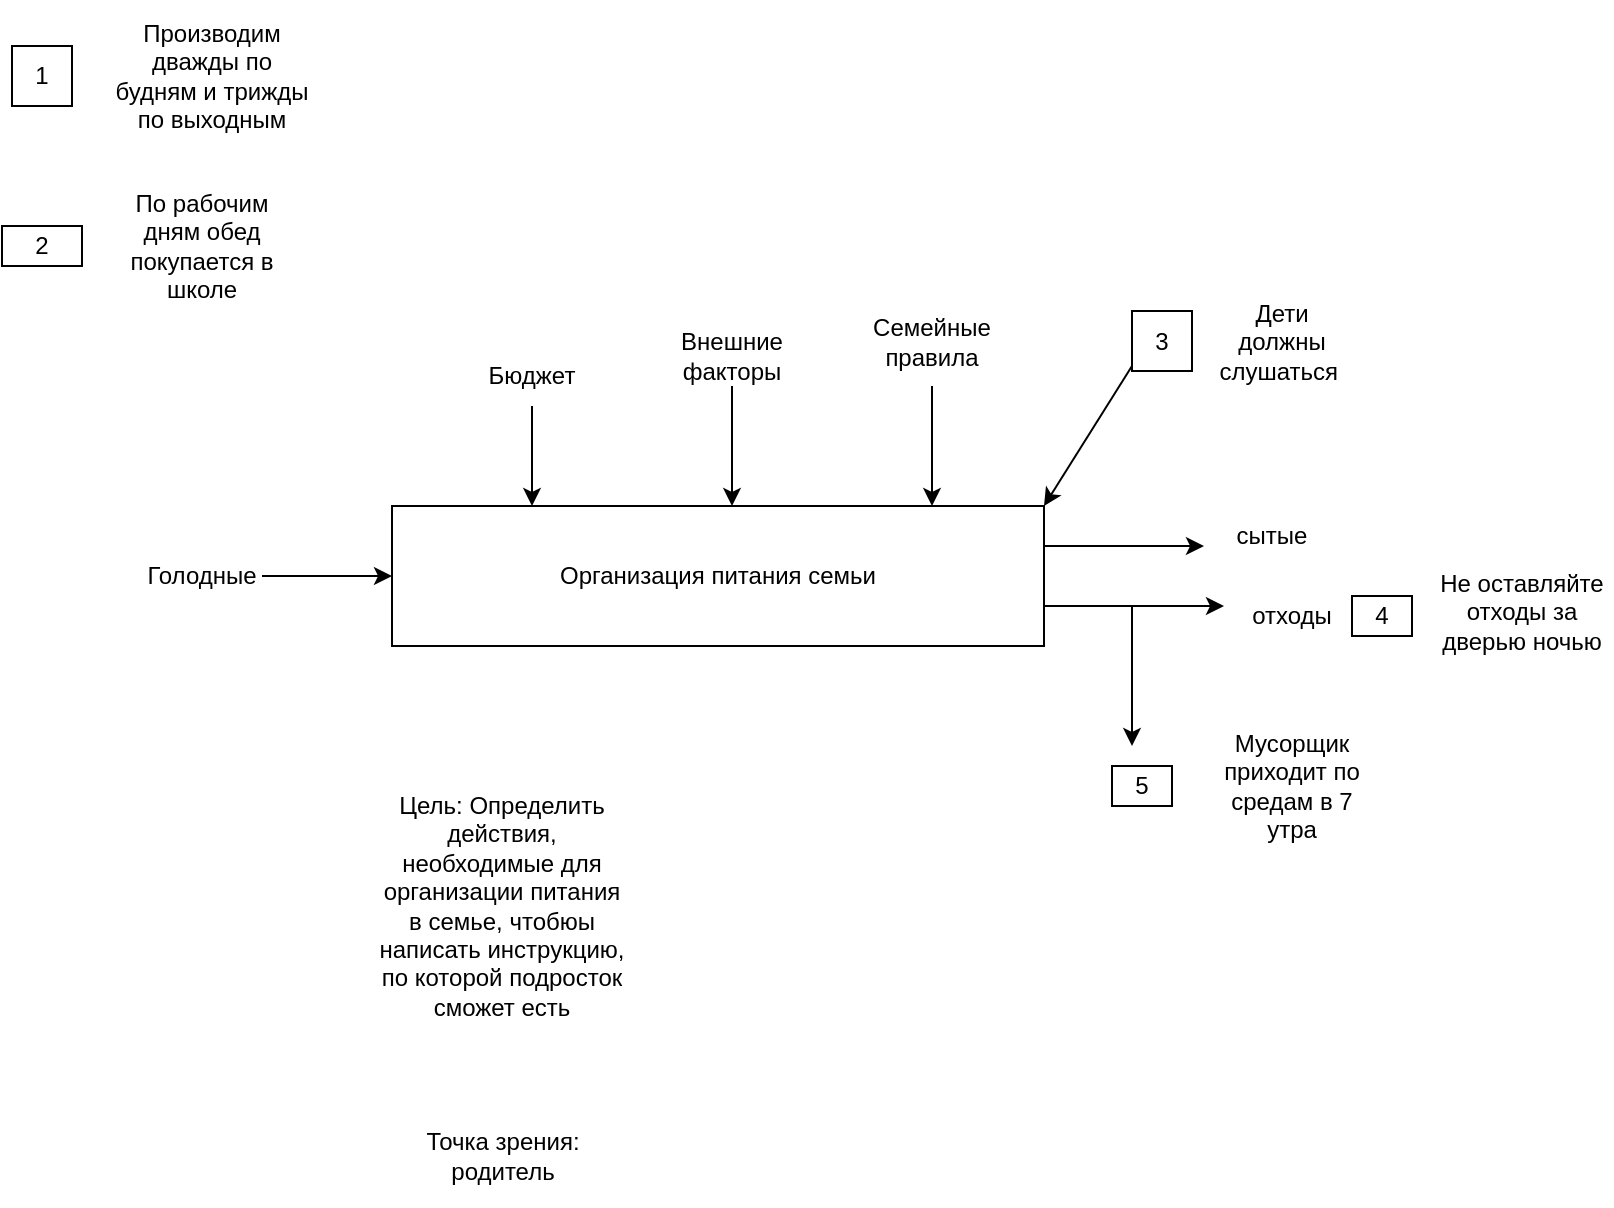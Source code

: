<mxfile version="23.0.2" type="device">
  <diagram name="Страница — 1" id="TqIGT7oiXTGArP3NpihS">
    <mxGraphModel dx="1235" dy="740" grid="1" gridSize="10" guides="1" tooltips="1" connect="1" arrows="1" fold="1" page="1" pageScale="1" pageWidth="827" pageHeight="1169" math="0" shadow="0">
      <root>
        <mxCell id="0" />
        <mxCell id="1" parent="0" />
        <mxCell id="DCaludRFVZ57gNzeMqbg-46" value="Организация питания семьи" style="rounded=0;whiteSpace=wrap;html=1;" vertex="1" parent="1">
          <mxGeometry x="290" y="310" width="326" height="70" as="geometry" />
        </mxCell>
        <mxCell id="DCaludRFVZ57gNzeMqbg-47" value="1" style="rounded=0;whiteSpace=wrap;html=1;" vertex="1" parent="1">
          <mxGeometry x="100" y="80" width="30" height="30" as="geometry" />
        </mxCell>
        <mxCell id="DCaludRFVZ57gNzeMqbg-48" value="Производим дважды по будням и трижды по выходным" style="text;html=1;strokeColor=none;fillColor=none;align=center;verticalAlign=middle;whiteSpace=wrap;rounded=0;" vertex="1" parent="1">
          <mxGeometry x="150" y="57.5" width="100" height="75" as="geometry" />
        </mxCell>
        <mxCell id="DCaludRFVZ57gNzeMqbg-51" value="2" style="rounded=0;whiteSpace=wrap;html=1;" vertex="1" parent="1">
          <mxGeometry x="95" y="170" width="40" height="20" as="geometry" />
        </mxCell>
        <mxCell id="DCaludRFVZ57gNzeMqbg-52" value="По рабочим дням обед покупается в школе" style="text;html=1;strokeColor=none;fillColor=none;align=center;verticalAlign=middle;whiteSpace=wrap;rounded=0;" vertex="1" parent="1">
          <mxGeometry x="150" y="147.5" width="90" height="65" as="geometry" />
        </mxCell>
        <mxCell id="DCaludRFVZ57gNzeMqbg-54" style="edgeStyle=orthogonalEdgeStyle;rounded=0;orthogonalLoop=1;jettySize=auto;html=1;entryX=0;entryY=0.5;entryDx=0;entryDy=0;" edge="1" parent="1" source="DCaludRFVZ57gNzeMqbg-53" target="DCaludRFVZ57gNzeMqbg-46">
          <mxGeometry relative="1" as="geometry" />
        </mxCell>
        <mxCell id="DCaludRFVZ57gNzeMqbg-53" value="Голодные" style="text;html=1;strokeColor=none;fillColor=none;align=center;verticalAlign=middle;whiteSpace=wrap;rounded=0;" vertex="1" parent="1">
          <mxGeometry x="165" y="330" width="60" height="30" as="geometry" />
        </mxCell>
        <mxCell id="DCaludRFVZ57gNzeMqbg-55" value="" style="endArrow=classic;html=1;rounded=0;" edge="1" parent="1">
          <mxGeometry width="50" height="50" relative="1" as="geometry">
            <mxPoint x="616" y="330" as="sourcePoint" />
            <mxPoint x="696" y="330" as="targetPoint" />
          </mxGeometry>
        </mxCell>
        <mxCell id="DCaludRFVZ57gNzeMqbg-56" value="сытые" style="text;html=1;strokeColor=none;fillColor=none;align=center;verticalAlign=middle;whiteSpace=wrap;rounded=0;" vertex="1" parent="1">
          <mxGeometry x="700" y="310" width="60" height="30" as="geometry" />
        </mxCell>
        <mxCell id="DCaludRFVZ57gNzeMqbg-58" value="" style="endArrow=classic;html=1;rounded=0;" edge="1" parent="1">
          <mxGeometry width="50" height="50" relative="1" as="geometry">
            <mxPoint x="616" y="360" as="sourcePoint" />
            <mxPoint x="706" y="360" as="targetPoint" />
          </mxGeometry>
        </mxCell>
        <mxCell id="DCaludRFVZ57gNzeMqbg-59" value="отходы" style="text;html=1;strokeColor=none;fillColor=none;align=center;verticalAlign=middle;whiteSpace=wrap;rounded=0;" vertex="1" parent="1">
          <mxGeometry x="710" y="350" width="60" height="30" as="geometry" />
        </mxCell>
        <mxCell id="DCaludRFVZ57gNzeMqbg-60" value="4" style="rounded=0;whiteSpace=wrap;html=1;" vertex="1" parent="1">
          <mxGeometry x="770" y="355" width="30" height="20" as="geometry" />
        </mxCell>
        <mxCell id="DCaludRFVZ57gNzeMqbg-61" value="Не оставляйте отходы за дверью ночью" style="text;html=1;strokeColor=none;fillColor=none;align=center;verticalAlign=middle;whiteSpace=wrap;rounded=0;" vertex="1" parent="1">
          <mxGeometry x="810" y="340" width="90" height="45" as="geometry" />
        </mxCell>
        <mxCell id="DCaludRFVZ57gNzeMqbg-62" value="" style="endArrow=classic;html=1;rounded=0;" edge="1" parent="1">
          <mxGeometry width="50" height="50" relative="1" as="geometry">
            <mxPoint x="660" y="360" as="sourcePoint" />
            <mxPoint x="660" y="430" as="targetPoint" />
          </mxGeometry>
        </mxCell>
        <mxCell id="DCaludRFVZ57gNzeMqbg-63" value="5" style="rounded=0;whiteSpace=wrap;html=1;" vertex="1" parent="1">
          <mxGeometry x="650" y="440" width="30" height="20" as="geometry" />
        </mxCell>
        <mxCell id="DCaludRFVZ57gNzeMqbg-64" value="Мусорщик приходит по средам в 7 утра" style="text;html=1;strokeColor=none;fillColor=none;align=center;verticalAlign=middle;whiteSpace=wrap;rounded=0;" vertex="1" parent="1">
          <mxGeometry x="705" y="420" width="70" height="60" as="geometry" />
        </mxCell>
        <mxCell id="DCaludRFVZ57gNzeMqbg-65" value="" style="endArrow=classic;html=1;rounded=0;" edge="1" parent="1">
          <mxGeometry width="50" height="50" relative="1" as="geometry">
            <mxPoint x="360" y="260" as="sourcePoint" />
            <mxPoint x="360" y="310" as="targetPoint" />
          </mxGeometry>
        </mxCell>
        <mxCell id="DCaludRFVZ57gNzeMqbg-66" value="Бюджет" style="text;html=1;strokeColor=none;fillColor=none;align=center;verticalAlign=middle;whiteSpace=wrap;rounded=0;" vertex="1" parent="1">
          <mxGeometry x="330" y="230" width="60" height="30" as="geometry" />
        </mxCell>
        <mxCell id="DCaludRFVZ57gNzeMqbg-67" value="" style="endArrow=classic;html=1;rounded=0;" edge="1" parent="1">
          <mxGeometry width="50" height="50" relative="1" as="geometry">
            <mxPoint x="460" y="250" as="sourcePoint" />
            <mxPoint x="460" y="310" as="targetPoint" />
          </mxGeometry>
        </mxCell>
        <mxCell id="DCaludRFVZ57gNzeMqbg-68" value="Внешние факторы" style="text;html=1;strokeColor=none;fillColor=none;align=center;verticalAlign=middle;whiteSpace=wrap;rounded=0;" vertex="1" parent="1">
          <mxGeometry x="430" y="220" width="60" height="30" as="geometry" />
        </mxCell>
        <mxCell id="DCaludRFVZ57gNzeMqbg-69" value="" style="endArrow=classic;html=1;rounded=0;" edge="1" parent="1">
          <mxGeometry width="50" height="50" relative="1" as="geometry">
            <mxPoint x="560" y="250" as="sourcePoint" />
            <mxPoint x="560" y="310" as="targetPoint" />
          </mxGeometry>
        </mxCell>
        <mxCell id="DCaludRFVZ57gNzeMqbg-70" value="Семейные правила" style="text;html=1;strokeColor=none;fillColor=none;align=center;verticalAlign=middle;whiteSpace=wrap;rounded=0;" vertex="1" parent="1">
          <mxGeometry x="530" y="213" width="60" height="30" as="geometry" />
        </mxCell>
        <mxCell id="DCaludRFVZ57gNzeMqbg-71" value="3" style="rounded=0;whiteSpace=wrap;html=1;" vertex="1" parent="1">
          <mxGeometry x="660" y="212.5" width="30" height="30" as="geometry" />
        </mxCell>
        <mxCell id="DCaludRFVZ57gNzeMqbg-72" value="Дети должны слушаться&amp;nbsp;" style="text;html=1;strokeColor=none;fillColor=none;align=center;verticalAlign=middle;whiteSpace=wrap;rounded=0;" vertex="1" parent="1">
          <mxGeometry x="705" y="213" width="60" height="30" as="geometry" />
        </mxCell>
        <mxCell id="DCaludRFVZ57gNzeMqbg-73" value="" style="endArrow=classic;html=1;rounded=0;entryX=1;entryY=0;entryDx=0;entryDy=0;" edge="1" parent="1" target="DCaludRFVZ57gNzeMqbg-46">
          <mxGeometry width="50" height="50" relative="1" as="geometry">
            <mxPoint x="660" y="240" as="sourcePoint" />
            <mxPoint x="610" y="330" as="targetPoint" />
          </mxGeometry>
        </mxCell>
        <mxCell id="DCaludRFVZ57gNzeMqbg-74" value="Цель: Определить действия, необходимые для организации питания в семье, чтобюы написать инструкцию, по которой подросток сможет есть" style="text;html=1;strokeColor=none;fillColor=none;align=center;verticalAlign=middle;whiteSpace=wrap;rounded=0;" vertex="1" parent="1">
          <mxGeometry x="280" y="430" width="130" height="160" as="geometry" />
        </mxCell>
        <mxCell id="DCaludRFVZ57gNzeMqbg-75" value="Точка зрения: родитель" style="text;html=1;strokeColor=none;fillColor=none;align=center;verticalAlign=middle;whiteSpace=wrap;rounded=0;" vertex="1" parent="1">
          <mxGeometry x="302.5" y="610" width="85" height="50" as="geometry" />
        </mxCell>
      </root>
    </mxGraphModel>
  </diagram>
</mxfile>
